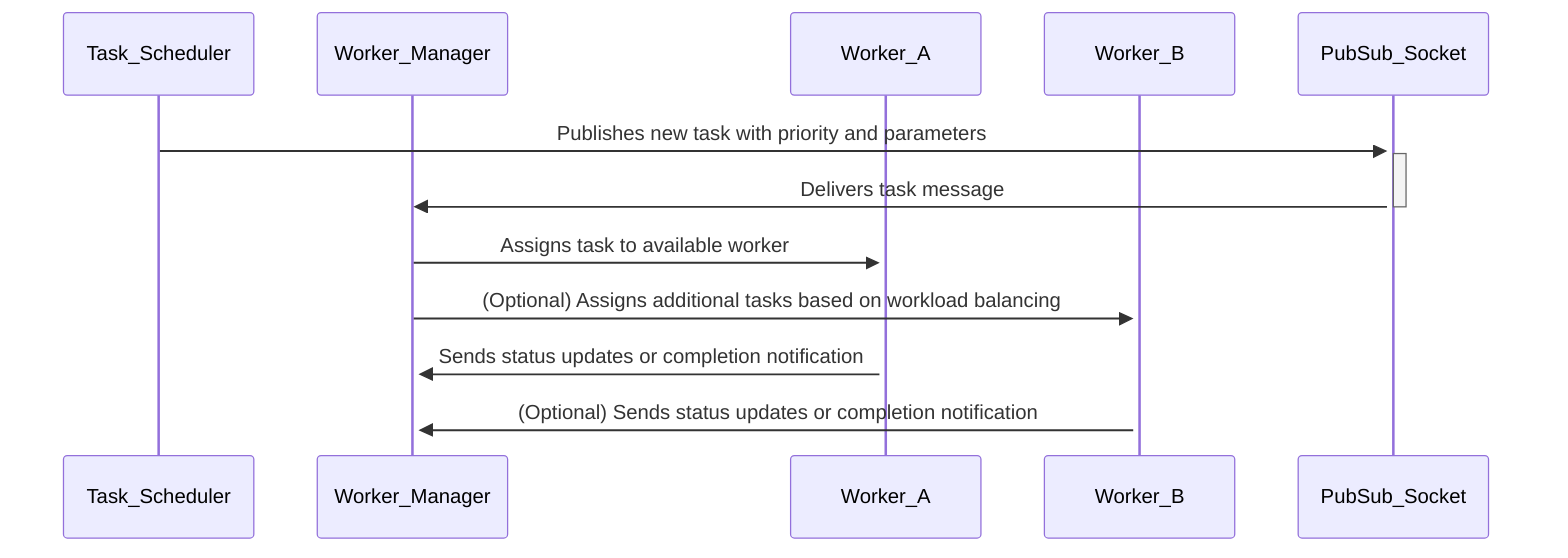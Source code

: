 sequenceDiagram
    participant Task_Scheduler
    participant Worker_Manager
    participant Worker_A
    participant Worker_B

    Task_Scheduler->>+PubSub_Socket: Publishes new task with priority and parameters
    activate PubSub_Socket
    PubSub_Socket->>Worker_Manager: Delivers task message
    deactivate PubSub_Socket
    Worker_Manager->>+Worker_A: Assigns task to available worker
    Worker_Manager->>+Worker_B:  (Optional) Assigns additional tasks based on workload balancing
    Worker_A->>+Worker_Manager: Sends status updates or completion notification
    Worker_B->>+Worker_Manager:  (Optional) Sends status updates or completion notification